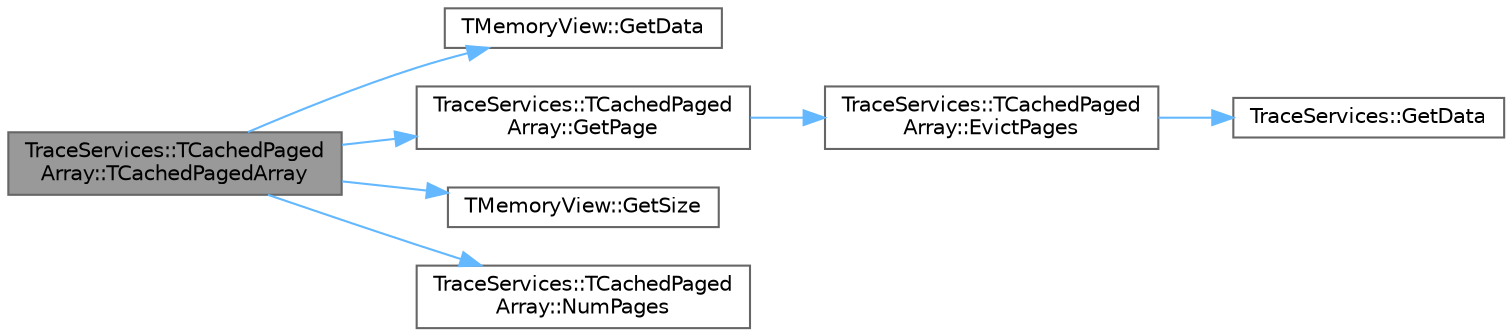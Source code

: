 digraph "TraceServices::TCachedPagedArray::TCachedPagedArray"
{
 // INTERACTIVE_SVG=YES
 // LATEX_PDF_SIZE
  bgcolor="transparent";
  edge [fontname=Helvetica,fontsize=10,labelfontname=Helvetica,labelfontsize=10];
  node [fontname=Helvetica,fontsize=10,shape=box,height=0.2,width=0.4];
  rankdir="LR";
  Node1 [id="Node000001",label="TraceServices::TCachedPaged\lArray::TCachedPagedArray",height=0.2,width=0.4,color="gray40", fillcolor="grey60", style="filled", fontcolor="black",tooltip=" "];
  Node1 -> Node2 [id="edge1_Node000001_Node000002",color="steelblue1",style="solid",tooltip=" "];
  Node2 [id="Node000002",label="TMemoryView::GetData",height=0.2,width=0.4,color="grey40", fillcolor="white", style="filled",URL="$d9/dc5/classTMemoryView.html#a1f4a324bff7619e721a816b2adb17850",tooltip="Returns a pointer to the start of the view."];
  Node1 -> Node3 [id="edge2_Node000001_Node000003",color="steelblue1",style="solid",tooltip=" "];
  Node3 [id="Node000003",label="TraceServices::TCachedPaged\lArray::GetPage",height=0.2,width=0.4,color="grey40", fillcolor="white", style="filled",URL="$d6/d09/classTraceServices_1_1TCachedPagedArray.html#ac30effa56d50f4bc119417576ed5f7a0",tooltip=" "];
  Node3 -> Node4 [id="edge3_Node000003_Node000004",color="steelblue1",style="solid",tooltip=" "];
  Node4 [id="Node000004",label="TraceServices::TCachedPaged\lArray::EvictPages",height=0.2,width=0.4,color="grey40", fillcolor="white", style="filled",URL="$d6/d09/classTraceServices_1_1TCachedPagedArray.html#a9bb9af6ce407ce50acbeb0b9c56e4ced",tooltip=" "];
  Node4 -> Node5 [id="edge4_Node000004_Node000005",color="steelblue1",style="solid",tooltip=" "];
  Node5 [id="Node000005",label="TraceServices::GetData",height=0.2,width=0.4,color="grey40", fillcolor="white", style="filled",URL="$df/d34/namespaceTraceServices.html#a61fb6ca751b93edb50fc17db8c683824",tooltip=" "];
  Node1 -> Node6 [id="edge5_Node000001_Node000006",color="steelblue1",style="solid",tooltip=" "];
  Node6 [id="Node000006",label="TMemoryView::GetSize",height=0.2,width=0.4,color="grey40", fillcolor="white", style="filled",URL="$d9/dc5/classTMemoryView.html#ad82be0165ae85e26a5d8a838128f0021",tooltip="Returns the number of bytes in the view."];
  Node1 -> Node7 [id="edge6_Node000001_Node000007",color="steelblue1",style="solid",tooltip=" "];
  Node7 [id="Node000007",label="TraceServices::TCachedPaged\lArray::NumPages",height=0.2,width=0.4,color="grey40", fillcolor="white", style="filled",URL="$d6/d09/classTraceServices_1_1TCachedPagedArray.html#a0042013ce760198d098a84cfbf121c1d",tooltip=" "];
}
